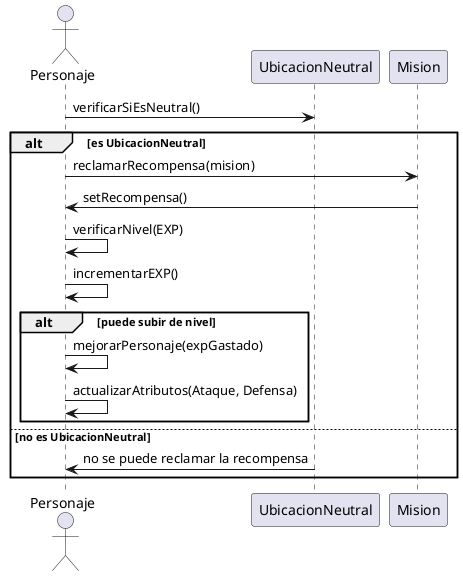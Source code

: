 @startuml
actor Personaje
participant "Personaje"
participant "UbicacionNeutral"
participant "Mision"


Personaje -> UbicacionNeutral: verificarSiEsNeutral()
alt es UbicacionNeutral
    Personaje -> Mision: reclamarRecompensa(mision)
    Mision -> Personaje: setRecompensa()
    Personaje -> Personaje: verificarNivel(EXP)
    Personaje -> Personaje: incrementarEXP()
    alt puede subir de nivel
        Personaje -> Personaje: mejorarPersonaje(expGastado)
        Personaje -> Personaje: actualizarAtributos(Ataque, Defensa)
    end
else no es UbicacionNeutral
    UbicacionNeutral -> Personaje: no se puede reclamar la recompensa
end
@enduml